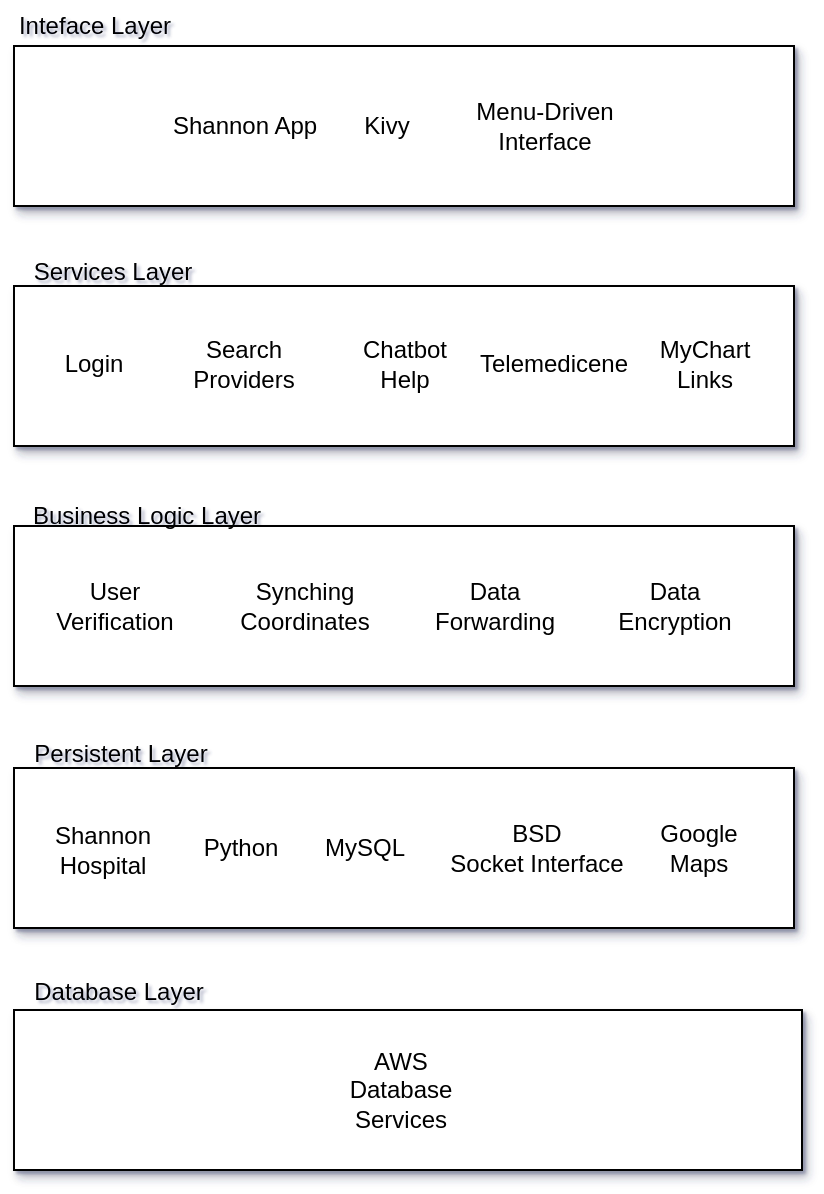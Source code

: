 <mxfile version="20.4.1" type="github">
  <diagram id="P2JkW2iTQmZUSIbnCeEx" name="Page-1">
    <mxGraphModel dx="1630" dy="692" grid="0" gridSize="10" guides="1" tooltips="1" connect="1" arrows="1" fold="1" page="1" pageScale="1" pageWidth="850" pageHeight="1100" math="0" shadow="1">
      <root>
        <mxCell id="0" />
        <mxCell id="1" parent="0" />
        <mxCell id="qnYkJQ-oDUxNmd9Kcons-1" value="" style="rounded=0;whiteSpace=wrap;html=1;shadow=1;" vertex="1" parent="1">
          <mxGeometry x="270" y="160" width="390" height="80" as="geometry" />
        </mxCell>
        <mxCell id="qnYkJQ-oDUxNmd9Kcons-2" value="" style="rounded=0;whiteSpace=wrap;html=1;shadow=1;glass=0;" vertex="1" parent="1">
          <mxGeometry x="270" y="280" width="390" height="80" as="geometry" />
        </mxCell>
        <mxCell id="qnYkJQ-oDUxNmd9Kcons-3" value="" style="rounded=0;whiteSpace=wrap;html=1;shadow=1;" vertex="1" parent="1">
          <mxGeometry x="270" y="400" width="390" height="80" as="geometry" />
        </mxCell>
        <mxCell id="qnYkJQ-oDUxNmd9Kcons-4" value="" style="rounded=0;whiteSpace=wrap;html=1;shadow=1;" vertex="1" parent="1">
          <mxGeometry x="270" y="642" width="394" height="80" as="geometry" />
        </mxCell>
        <mxCell id="qnYkJQ-oDUxNmd9Kcons-5" value="Login" style="text;html=1;strokeColor=none;fillColor=none;align=center;verticalAlign=middle;whiteSpace=wrap;rounded=0;shadow=1;" vertex="1" parent="1">
          <mxGeometry x="280" y="304.44" width="60" height="30" as="geometry" />
        </mxCell>
        <mxCell id="qnYkJQ-oDUxNmd9Kcons-6" style="edgeStyle=orthogonalEdgeStyle;rounded=0;orthogonalLoop=1;jettySize=auto;html=1;exitX=0.5;exitY=1;exitDx=0;exitDy=0;" edge="1" parent="1">
          <mxGeometry relative="1" as="geometry">
            <mxPoint x="455" y="359.44" as="sourcePoint" />
            <mxPoint x="455" y="359.44" as="targetPoint" />
          </mxGeometry>
        </mxCell>
        <mxCell id="qnYkJQ-oDUxNmd9Kcons-7" value="Search Providers" style="text;html=1;strokeColor=none;fillColor=none;align=center;verticalAlign=middle;whiteSpace=wrap;rounded=0;shadow=1;" vertex="1" parent="1">
          <mxGeometry x="355" y="304.44" width="60" height="30" as="geometry" />
        </mxCell>
        <mxCell id="qnYkJQ-oDUxNmd9Kcons-8" value="Chatbot&lt;br&gt;Help" style="text;html=1;align=center;verticalAlign=middle;resizable=0;points=[];autosize=1;strokeColor=none;fillColor=none;" vertex="1" parent="1">
          <mxGeometry x="430" y="299.44" width="70" height="40" as="geometry" />
        </mxCell>
        <mxCell id="qnYkJQ-oDUxNmd9Kcons-9" value="Telemedicene" style="text;html=1;strokeColor=none;fillColor=none;align=center;verticalAlign=middle;whiteSpace=wrap;rounded=0;shadow=1;glass=1;" vertex="1" parent="1">
          <mxGeometry x="510" y="304.44" width="60" height="30" as="geometry" />
        </mxCell>
        <mxCell id="qnYkJQ-oDUxNmd9Kcons-10" value="Shannon App" style="text;html=1;align=center;verticalAlign=middle;resizable=0;points=[];autosize=1;strokeColor=none;fillColor=none;" vertex="1" parent="1">
          <mxGeometry x="335" y="185" width="100" height="30" as="geometry" />
        </mxCell>
        <mxCell id="qnYkJQ-oDUxNmd9Kcons-11" value="MyChart&lt;br&gt;Links" style="text;html=1;align=center;verticalAlign=middle;resizable=0;points=[];autosize=1;strokeColor=none;fillColor=none;" vertex="1" parent="1">
          <mxGeometry x="580" y="299.44" width="70" height="40" as="geometry" />
        </mxCell>
        <mxCell id="qnYkJQ-oDUxNmd9Kcons-12" value="Data&lt;br&gt;Forwarding" style="text;html=1;align=center;verticalAlign=middle;resizable=0;points=[];autosize=1;strokeColor=none;fillColor=none;" vertex="1" parent="1">
          <mxGeometry x="470" y="420" width="80" height="40" as="geometry" />
        </mxCell>
        <mxCell id="qnYkJQ-oDUxNmd9Kcons-13" value="User&lt;br&gt;Verification" style="text;html=1;align=center;verticalAlign=middle;resizable=0;points=[];autosize=1;strokeColor=none;fillColor=none;" vertex="1" parent="1">
          <mxGeometry x="280" y="420" width="80" height="40" as="geometry" />
        </mxCell>
        <mxCell id="qnYkJQ-oDUxNmd9Kcons-14" value="Data &lt;br&gt;Encryption" style="text;html=1;align=center;verticalAlign=middle;resizable=0;points=[];autosize=1;strokeColor=none;fillColor=none;" vertex="1" parent="1">
          <mxGeometry x="560" y="420" width="80" height="40" as="geometry" />
        </mxCell>
        <mxCell id="qnYkJQ-oDUxNmd9Kcons-15" value="Synching &lt;br&gt;Coordinates" style="text;html=1;align=center;verticalAlign=middle;resizable=0;points=[];autosize=1;strokeColor=none;fillColor=none;" vertex="1" parent="1">
          <mxGeometry x="370" y="420" width="90" height="40" as="geometry" />
        </mxCell>
        <mxCell id="qnYkJQ-oDUxNmd9Kcons-18" value="" style="rounded=0;whiteSpace=wrap;html=1;shadow=1;glass=0;" vertex="1" parent="1">
          <mxGeometry x="270" y="521" width="390" height="80" as="geometry" />
        </mxCell>
        <mxCell id="qnYkJQ-oDUxNmd9Kcons-19" value="MySQL" style="text;html=1;align=center;verticalAlign=middle;resizable=0;points=[];autosize=1;strokeColor=none;fillColor=none;" vertex="1" parent="1">
          <mxGeometry x="415" y="546" width="60" height="30" as="geometry" />
        </mxCell>
        <mxCell id="qnYkJQ-oDUxNmd9Kcons-20" value="BSD&lt;br&gt;Socket Interface" style="text;html=1;align=center;verticalAlign=middle;resizable=0;points=[];autosize=1;strokeColor=none;fillColor=none;" vertex="1" parent="1">
          <mxGeometry x="478" y="540.5" width="105" height="41" as="geometry" />
        </mxCell>
        <mxCell id="qnYkJQ-oDUxNmd9Kcons-21" value="AWS&lt;br&gt;Database&lt;br&gt;Services" style="text;html=1;align=center;verticalAlign=middle;resizable=0;points=[];autosize=1;strokeColor=none;fillColor=none;" vertex="1" parent="1">
          <mxGeometry x="428" y="652" width="70" height="60" as="geometry" />
        </mxCell>
        <mxCell id="qnYkJQ-oDUxNmd9Kcons-22" value="Menu-Driven&lt;br&gt;Interface" style="text;html=1;align=center;verticalAlign=middle;resizable=0;points=[];autosize=1;strokeColor=none;fillColor=none;" vertex="1" parent="1">
          <mxGeometry x="490" y="180" width="90" height="40" as="geometry" />
        </mxCell>
        <mxCell id="qnYkJQ-oDUxNmd9Kcons-23" value="Kivy" style="text;html=1;align=center;verticalAlign=middle;resizable=0;points=[];autosize=1;strokeColor=none;fillColor=none;" vertex="1" parent="1">
          <mxGeometry x="435" y="187" width="41" height="26" as="geometry" />
        </mxCell>
        <mxCell id="qnYkJQ-oDUxNmd9Kcons-24" value="Python" style="text;html=1;align=center;verticalAlign=middle;resizable=0;points=[];autosize=1;strokeColor=none;fillColor=none;" vertex="1" parent="1">
          <mxGeometry x="355" y="548" width="55" height="26" as="geometry" />
        </mxCell>
        <mxCell id="qnYkJQ-oDUxNmd9Kcons-25" value="Google&lt;br&gt;Maps" style="text;html=1;align=center;verticalAlign=middle;resizable=0;points=[];autosize=1;strokeColor=none;fillColor=none;" vertex="1" parent="1">
          <mxGeometry x="583" y="540.5" width="57" height="41" as="geometry" />
        </mxCell>
        <mxCell id="qnYkJQ-oDUxNmd9Kcons-26" value="Inteface Layer" style="text;html=1;align=center;verticalAlign=middle;resizable=0;points=[];autosize=1;strokeColor=none;fillColor=none;" vertex="1" parent="1">
          <mxGeometry x="263" y="137" width="94" height="26" as="geometry" />
        </mxCell>
        <mxCell id="qnYkJQ-oDUxNmd9Kcons-27" value="Services Layer" style="text;html=1;align=center;verticalAlign=middle;resizable=0;points=[];autosize=1;strokeColor=none;fillColor=none;" vertex="1" parent="1">
          <mxGeometry x="270" y="260" width="97" height="26" as="geometry" />
        </mxCell>
        <mxCell id="qnYkJQ-oDUxNmd9Kcons-28" value="Business Logic Layer" style="text;html=1;align=center;verticalAlign=middle;resizable=0;points=[];autosize=1;strokeColor=none;fillColor=none;" vertex="1" parent="1">
          <mxGeometry x="269.5" y="382" width="132" height="26" as="geometry" />
        </mxCell>
        <mxCell id="qnYkJQ-oDUxNmd9Kcons-29" value="Persistent Layer" style="text;html=1;align=center;verticalAlign=middle;resizable=0;points=[];autosize=1;strokeColor=none;fillColor=none;" vertex="1" parent="1">
          <mxGeometry x="270" y="501" width="105" height="26" as="geometry" />
        </mxCell>
        <mxCell id="qnYkJQ-oDUxNmd9Kcons-30" value="Database Layer" style="text;html=1;align=center;verticalAlign=middle;resizable=0;points=[];autosize=1;strokeColor=none;fillColor=none;" vertex="1" parent="1">
          <mxGeometry x="270" y="620" width="103" height="26" as="geometry" />
        </mxCell>
        <mxCell id="qnYkJQ-oDUxNmd9Kcons-32" value="Shannon&lt;br&gt;Hospital" style="text;html=1;align=center;verticalAlign=middle;resizable=0;points=[];autosize=1;strokeColor=none;fillColor=none;" vertex="1" parent="1">
          <mxGeometry x="280.5" y="541" width="66" height="41" as="geometry" />
        </mxCell>
      </root>
    </mxGraphModel>
  </diagram>
</mxfile>
